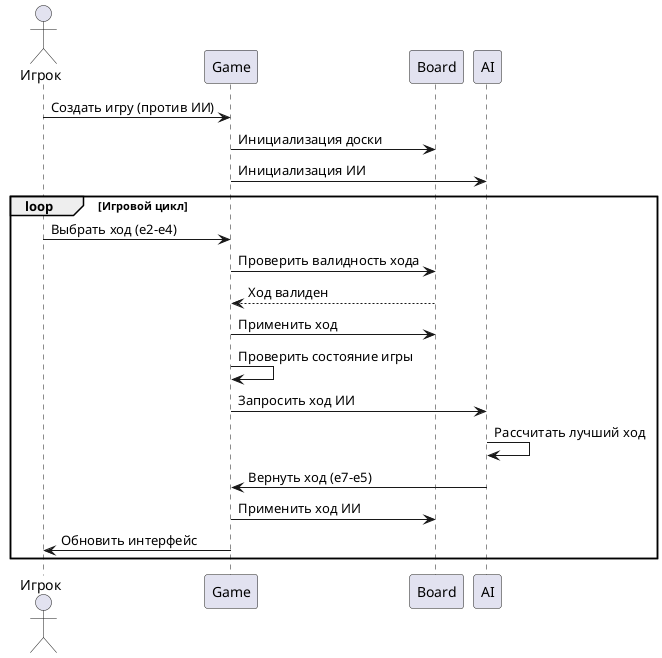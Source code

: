 @startuml sequence_diagram
actor Игрок as Player
participant Game
participant Board
participant AI

Player -> Game: Создать игру (против ИИ)
Game -> Board: Инициализация доски
Game -> AI: Инициализация ИИ
loop Игровой цикл
    Player -> Game: Выбрать ход (e2-e4)
    Game -> Board: Проверить валидность хода
    Board --> Game: Ход валиден
    Game -> Board: Применить ход
    Game -> Game: Проверить состояние игры
    Game -> AI: Запросить ход ИИ
    AI -> AI: Рассчитать лучший ход
    AI -> Game: Вернуть ход (e7-e5)
    Game -> Board: Применить ход ИИ
    Game -> Player: Обновить интерфейс
end
@enduml